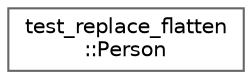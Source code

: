 digraph "类继承关系图"
{
 // LATEX_PDF_SIZE
  bgcolor="transparent";
  edge [fontname=Helvetica,fontsize=10,labelfontname=Helvetica,labelfontsize=10];
  node [fontname=Helvetica,fontsize=10,shape=box,height=0.2,width=0.4];
  rankdir="LR";
  Node0 [id="Node000000",label="test_replace_flatten\l::Person",height=0.2,width=0.4,color="grey40", fillcolor="white", style="filled",URL="$structtest__replace__flatten_1_1_person.html",tooltip=" "];
}

